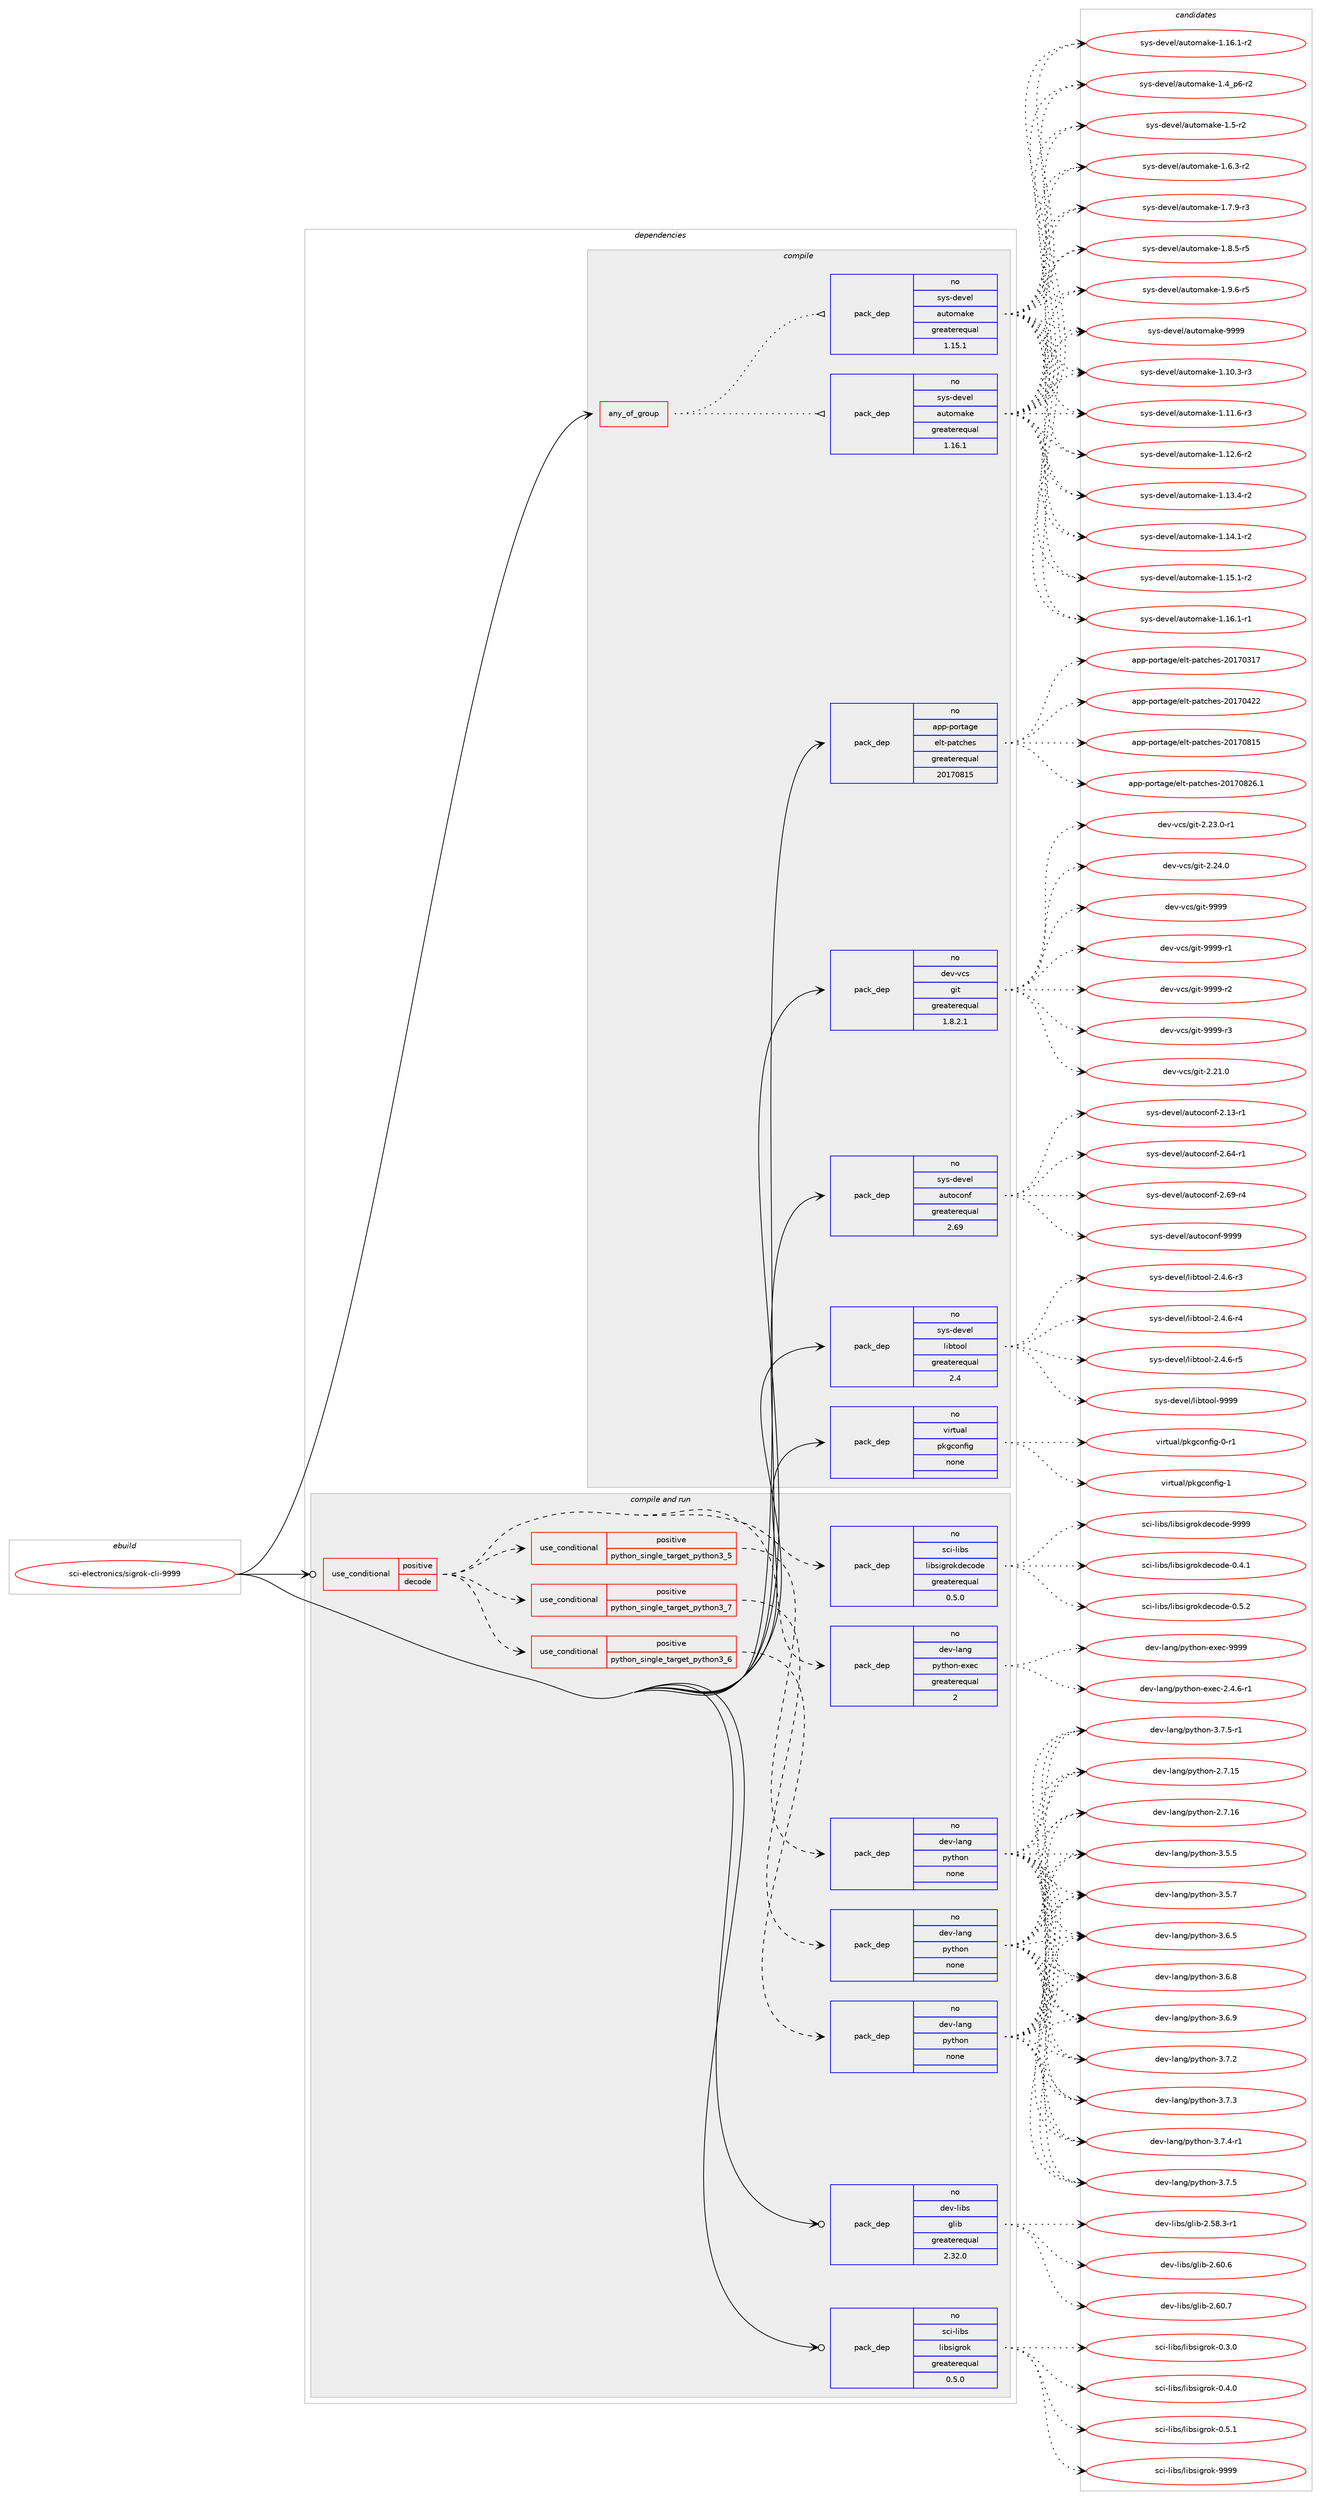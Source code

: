 digraph prolog {

# *************
# Graph options
# *************

newrank=true;
concentrate=true;
compound=true;
graph [rankdir=LR,fontname=Helvetica,fontsize=10,ranksep=1.5];#, ranksep=2.5, nodesep=0.2];
edge  [arrowhead=vee];
node  [fontname=Helvetica,fontsize=10];

# **********
# The ebuild
# **********

subgraph cluster_leftcol {
color=gray;
rank=same;
label=<<i>ebuild</i>>;
id [label="sci-electronics/sigrok-cli-9999", color=red, width=4, href="../sci-electronics/sigrok-cli-9999.svg"];
}

# ****************
# The dependencies
# ****************

subgraph cluster_midcol {
color=gray;
label=<<i>dependencies</i>>;
subgraph cluster_compile {
fillcolor="#eeeeee";
style=filled;
label=<<i>compile</i>>;
subgraph any14562 {
dependency853641 [label=<<TABLE BORDER="0" CELLBORDER="1" CELLSPACING="0" CELLPADDING="4"><TR><TD CELLPADDING="10">any_of_group</TD></TR></TABLE>>, shape=none, color=red];subgraph pack631295 {
dependency853642 [label=<<TABLE BORDER="0" CELLBORDER="1" CELLSPACING="0" CELLPADDING="4" WIDTH="220"><TR><TD ROWSPAN="6" CELLPADDING="30">pack_dep</TD></TR><TR><TD WIDTH="110">no</TD></TR><TR><TD>sys-devel</TD></TR><TR><TD>automake</TD></TR><TR><TD>greaterequal</TD></TR><TR><TD>1.16.1</TD></TR></TABLE>>, shape=none, color=blue];
}
dependency853641:e -> dependency853642:w [weight=20,style="dotted",arrowhead="oinv"];
subgraph pack631296 {
dependency853643 [label=<<TABLE BORDER="0" CELLBORDER="1" CELLSPACING="0" CELLPADDING="4" WIDTH="220"><TR><TD ROWSPAN="6" CELLPADDING="30">pack_dep</TD></TR><TR><TD WIDTH="110">no</TD></TR><TR><TD>sys-devel</TD></TR><TR><TD>automake</TD></TR><TR><TD>greaterequal</TD></TR><TR><TD>1.15.1</TD></TR></TABLE>>, shape=none, color=blue];
}
dependency853641:e -> dependency853643:w [weight=20,style="dotted",arrowhead="oinv"];
}
id:e -> dependency853641:w [weight=20,style="solid",arrowhead="vee"];
subgraph pack631297 {
dependency853644 [label=<<TABLE BORDER="0" CELLBORDER="1" CELLSPACING="0" CELLPADDING="4" WIDTH="220"><TR><TD ROWSPAN="6" CELLPADDING="30">pack_dep</TD></TR><TR><TD WIDTH="110">no</TD></TR><TR><TD>app-portage</TD></TR><TR><TD>elt-patches</TD></TR><TR><TD>greaterequal</TD></TR><TR><TD>20170815</TD></TR></TABLE>>, shape=none, color=blue];
}
id:e -> dependency853644:w [weight=20,style="solid",arrowhead="vee"];
subgraph pack631298 {
dependency853645 [label=<<TABLE BORDER="0" CELLBORDER="1" CELLSPACING="0" CELLPADDING="4" WIDTH="220"><TR><TD ROWSPAN="6" CELLPADDING="30">pack_dep</TD></TR><TR><TD WIDTH="110">no</TD></TR><TR><TD>dev-vcs</TD></TR><TR><TD>git</TD></TR><TR><TD>greaterequal</TD></TR><TR><TD>1.8.2.1</TD></TR></TABLE>>, shape=none, color=blue];
}
id:e -> dependency853645:w [weight=20,style="solid",arrowhead="vee"];
subgraph pack631299 {
dependency853646 [label=<<TABLE BORDER="0" CELLBORDER="1" CELLSPACING="0" CELLPADDING="4" WIDTH="220"><TR><TD ROWSPAN="6" CELLPADDING="30">pack_dep</TD></TR><TR><TD WIDTH="110">no</TD></TR><TR><TD>sys-devel</TD></TR><TR><TD>autoconf</TD></TR><TR><TD>greaterequal</TD></TR><TR><TD>2.69</TD></TR></TABLE>>, shape=none, color=blue];
}
id:e -> dependency853646:w [weight=20,style="solid",arrowhead="vee"];
subgraph pack631300 {
dependency853647 [label=<<TABLE BORDER="0" CELLBORDER="1" CELLSPACING="0" CELLPADDING="4" WIDTH="220"><TR><TD ROWSPAN="6" CELLPADDING="30">pack_dep</TD></TR><TR><TD WIDTH="110">no</TD></TR><TR><TD>sys-devel</TD></TR><TR><TD>libtool</TD></TR><TR><TD>greaterequal</TD></TR><TR><TD>2.4</TD></TR></TABLE>>, shape=none, color=blue];
}
id:e -> dependency853647:w [weight=20,style="solid",arrowhead="vee"];
subgraph pack631301 {
dependency853648 [label=<<TABLE BORDER="0" CELLBORDER="1" CELLSPACING="0" CELLPADDING="4" WIDTH="220"><TR><TD ROWSPAN="6" CELLPADDING="30">pack_dep</TD></TR><TR><TD WIDTH="110">no</TD></TR><TR><TD>virtual</TD></TR><TR><TD>pkgconfig</TD></TR><TR><TD>none</TD></TR><TR><TD></TD></TR></TABLE>>, shape=none, color=blue];
}
id:e -> dependency853648:w [weight=20,style="solid",arrowhead="vee"];
}
subgraph cluster_compileandrun {
fillcolor="#eeeeee";
style=filled;
label=<<i>compile and run</i>>;
subgraph cond207275 {
dependency853649 [label=<<TABLE BORDER="0" CELLBORDER="1" CELLSPACING="0" CELLPADDING="4"><TR><TD ROWSPAN="3" CELLPADDING="10">use_conditional</TD></TR><TR><TD>positive</TD></TR><TR><TD>decode</TD></TR></TABLE>>, shape=none, color=red];
subgraph pack631302 {
dependency853650 [label=<<TABLE BORDER="0" CELLBORDER="1" CELLSPACING="0" CELLPADDING="4" WIDTH="220"><TR><TD ROWSPAN="6" CELLPADDING="30">pack_dep</TD></TR><TR><TD WIDTH="110">no</TD></TR><TR><TD>sci-libs</TD></TR><TR><TD>libsigrokdecode</TD></TR><TR><TD>greaterequal</TD></TR><TR><TD>0.5.0</TD></TR></TABLE>>, shape=none, color=blue];
}
dependency853649:e -> dependency853650:w [weight=20,style="dashed",arrowhead="vee"];
subgraph cond207276 {
dependency853651 [label=<<TABLE BORDER="0" CELLBORDER="1" CELLSPACING="0" CELLPADDING="4"><TR><TD ROWSPAN="3" CELLPADDING="10">use_conditional</TD></TR><TR><TD>positive</TD></TR><TR><TD>python_single_target_python3_5</TD></TR></TABLE>>, shape=none, color=red];
subgraph pack631303 {
dependency853652 [label=<<TABLE BORDER="0" CELLBORDER="1" CELLSPACING="0" CELLPADDING="4" WIDTH="220"><TR><TD ROWSPAN="6" CELLPADDING="30">pack_dep</TD></TR><TR><TD WIDTH="110">no</TD></TR><TR><TD>dev-lang</TD></TR><TR><TD>python</TD></TR><TR><TD>none</TD></TR><TR><TD></TD></TR></TABLE>>, shape=none, color=blue];
}
dependency853651:e -> dependency853652:w [weight=20,style="dashed",arrowhead="vee"];
}
dependency853649:e -> dependency853651:w [weight=20,style="dashed",arrowhead="vee"];
subgraph cond207277 {
dependency853653 [label=<<TABLE BORDER="0" CELLBORDER="1" CELLSPACING="0" CELLPADDING="4"><TR><TD ROWSPAN="3" CELLPADDING="10">use_conditional</TD></TR><TR><TD>positive</TD></TR><TR><TD>python_single_target_python3_6</TD></TR></TABLE>>, shape=none, color=red];
subgraph pack631304 {
dependency853654 [label=<<TABLE BORDER="0" CELLBORDER="1" CELLSPACING="0" CELLPADDING="4" WIDTH="220"><TR><TD ROWSPAN="6" CELLPADDING="30">pack_dep</TD></TR><TR><TD WIDTH="110">no</TD></TR><TR><TD>dev-lang</TD></TR><TR><TD>python</TD></TR><TR><TD>none</TD></TR><TR><TD></TD></TR></TABLE>>, shape=none, color=blue];
}
dependency853653:e -> dependency853654:w [weight=20,style="dashed",arrowhead="vee"];
}
dependency853649:e -> dependency853653:w [weight=20,style="dashed",arrowhead="vee"];
subgraph cond207278 {
dependency853655 [label=<<TABLE BORDER="0" CELLBORDER="1" CELLSPACING="0" CELLPADDING="4"><TR><TD ROWSPAN="3" CELLPADDING="10">use_conditional</TD></TR><TR><TD>positive</TD></TR><TR><TD>python_single_target_python3_7</TD></TR></TABLE>>, shape=none, color=red];
subgraph pack631305 {
dependency853656 [label=<<TABLE BORDER="0" CELLBORDER="1" CELLSPACING="0" CELLPADDING="4" WIDTH="220"><TR><TD ROWSPAN="6" CELLPADDING="30">pack_dep</TD></TR><TR><TD WIDTH="110">no</TD></TR><TR><TD>dev-lang</TD></TR><TR><TD>python</TD></TR><TR><TD>none</TD></TR><TR><TD></TD></TR></TABLE>>, shape=none, color=blue];
}
dependency853655:e -> dependency853656:w [weight=20,style="dashed",arrowhead="vee"];
}
dependency853649:e -> dependency853655:w [weight=20,style="dashed",arrowhead="vee"];
subgraph pack631306 {
dependency853657 [label=<<TABLE BORDER="0" CELLBORDER="1" CELLSPACING="0" CELLPADDING="4" WIDTH="220"><TR><TD ROWSPAN="6" CELLPADDING="30">pack_dep</TD></TR><TR><TD WIDTH="110">no</TD></TR><TR><TD>dev-lang</TD></TR><TR><TD>python-exec</TD></TR><TR><TD>greaterequal</TD></TR><TR><TD>2</TD></TR></TABLE>>, shape=none, color=blue];
}
dependency853649:e -> dependency853657:w [weight=20,style="dashed",arrowhead="vee"];
}
id:e -> dependency853649:w [weight=20,style="solid",arrowhead="odotvee"];
subgraph pack631307 {
dependency853658 [label=<<TABLE BORDER="0" CELLBORDER="1" CELLSPACING="0" CELLPADDING="4" WIDTH="220"><TR><TD ROWSPAN="6" CELLPADDING="30">pack_dep</TD></TR><TR><TD WIDTH="110">no</TD></TR><TR><TD>dev-libs</TD></TR><TR><TD>glib</TD></TR><TR><TD>greaterequal</TD></TR><TR><TD>2.32.0</TD></TR></TABLE>>, shape=none, color=blue];
}
id:e -> dependency853658:w [weight=20,style="solid",arrowhead="odotvee"];
subgraph pack631308 {
dependency853659 [label=<<TABLE BORDER="0" CELLBORDER="1" CELLSPACING="0" CELLPADDING="4" WIDTH="220"><TR><TD ROWSPAN="6" CELLPADDING="30">pack_dep</TD></TR><TR><TD WIDTH="110">no</TD></TR><TR><TD>sci-libs</TD></TR><TR><TD>libsigrok</TD></TR><TR><TD>greaterequal</TD></TR><TR><TD>0.5.0</TD></TR></TABLE>>, shape=none, color=blue];
}
id:e -> dependency853659:w [weight=20,style="solid",arrowhead="odotvee"];
}
subgraph cluster_run {
fillcolor="#eeeeee";
style=filled;
label=<<i>run</i>>;
}
}

# **************
# The candidates
# **************

subgraph cluster_choices {
rank=same;
color=gray;
label=<<i>candidates</i>>;

subgraph choice631295 {
color=black;
nodesep=1;
choice11512111545100101118101108479711711611110997107101454946494846514511451 [label="sys-devel/automake-1.10.3-r3", color=red, width=4,href="../sys-devel/automake-1.10.3-r3.svg"];
choice11512111545100101118101108479711711611110997107101454946494946544511451 [label="sys-devel/automake-1.11.6-r3", color=red, width=4,href="../sys-devel/automake-1.11.6-r3.svg"];
choice11512111545100101118101108479711711611110997107101454946495046544511450 [label="sys-devel/automake-1.12.6-r2", color=red, width=4,href="../sys-devel/automake-1.12.6-r2.svg"];
choice11512111545100101118101108479711711611110997107101454946495146524511450 [label="sys-devel/automake-1.13.4-r2", color=red, width=4,href="../sys-devel/automake-1.13.4-r2.svg"];
choice11512111545100101118101108479711711611110997107101454946495246494511450 [label="sys-devel/automake-1.14.1-r2", color=red, width=4,href="../sys-devel/automake-1.14.1-r2.svg"];
choice11512111545100101118101108479711711611110997107101454946495346494511450 [label="sys-devel/automake-1.15.1-r2", color=red, width=4,href="../sys-devel/automake-1.15.1-r2.svg"];
choice11512111545100101118101108479711711611110997107101454946495446494511449 [label="sys-devel/automake-1.16.1-r1", color=red, width=4,href="../sys-devel/automake-1.16.1-r1.svg"];
choice11512111545100101118101108479711711611110997107101454946495446494511450 [label="sys-devel/automake-1.16.1-r2", color=red, width=4,href="../sys-devel/automake-1.16.1-r2.svg"];
choice115121115451001011181011084797117116111109971071014549465295112544511450 [label="sys-devel/automake-1.4_p6-r2", color=red, width=4,href="../sys-devel/automake-1.4_p6-r2.svg"];
choice11512111545100101118101108479711711611110997107101454946534511450 [label="sys-devel/automake-1.5-r2", color=red, width=4,href="../sys-devel/automake-1.5-r2.svg"];
choice115121115451001011181011084797117116111109971071014549465446514511450 [label="sys-devel/automake-1.6.3-r2", color=red, width=4,href="../sys-devel/automake-1.6.3-r2.svg"];
choice115121115451001011181011084797117116111109971071014549465546574511451 [label="sys-devel/automake-1.7.9-r3", color=red, width=4,href="../sys-devel/automake-1.7.9-r3.svg"];
choice115121115451001011181011084797117116111109971071014549465646534511453 [label="sys-devel/automake-1.8.5-r5", color=red, width=4,href="../sys-devel/automake-1.8.5-r5.svg"];
choice115121115451001011181011084797117116111109971071014549465746544511453 [label="sys-devel/automake-1.9.6-r5", color=red, width=4,href="../sys-devel/automake-1.9.6-r5.svg"];
choice115121115451001011181011084797117116111109971071014557575757 [label="sys-devel/automake-9999", color=red, width=4,href="../sys-devel/automake-9999.svg"];
dependency853642:e -> choice11512111545100101118101108479711711611110997107101454946494846514511451:w [style=dotted,weight="100"];
dependency853642:e -> choice11512111545100101118101108479711711611110997107101454946494946544511451:w [style=dotted,weight="100"];
dependency853642:e -> choice11512111545100101118101108479711711611110997107101454946495046544511450:w [style=dotted,weight="100"];
dependency853642:e -> choice11512111545100101118101108479711711611110997107101454946495146524511450:w [style=dotted,weight="100"];
dependency853642:e -> choice11512111545100101118101108479711711611110997107101454946495246494511450:w [style=dotted,weight="100"];
dependency853642:e -> choice11512111545100101118101108479711711611110997107101454946495346494511450:w [style=dotted,weight="100"];
dependency853642:e -> choice11512111545100101118101108479711711611110997107101454946495446494511449:w [style=dotted,weight="100"];
dependency853642:e -> choice11512111545100101118101108479711711611110997107101454946495446494511450:w [style=dotted,weight="100"];
dependency853642:e -> choice115121115451001011181011084797117116111109971071014549465295112544511450:w [style=dotted,weight="100"];
dependency853642:e -> choice11512111545100101118101108479711711611110997107101454946534511450:w [style=dotted,weight="100"];
dependency853642:e -> choice115121115451001011181011084797117116111109971071014549465446514511450:w [style=dotted,weight="100"];
dependency853642:e -> choice115121115451001011181011084797117116111109971071014549465546574511451:w [style=dotted,weight="100"];
dependency853642:e -> choice115121115451001011181011084797117116111109971071014549465646534511453:w [style=dotted,weight="100"];
dependency853642:e -> choice115121115451001011181011084797117116111109971071014549465746544511453:w [style=dotted,weight="100"];
dependency853642:e -> choice115121115451001011181011084797117116111109971071014557575757:w [style=dotted,weight="100"];
}
subgraph choice631296 {
color=black;
nodesep=1;
choice11512111545100101118101108479711711611110997107101454946494846514511451 [label="sys-devel/automake-1.10.3-r3", color=red, width=4,href="../sys-devel/automake-1.10.3-r3.svg"];
choice11512111545100101118101108479711711611110997107101454946494946544511451 [label="sys-devel/automake-1.11.6-r3", color=red, width=4,href="../sys-devel/automake-1.11.6-r3.svg"];
choice11512111545100101118101108479711711611110997107101454946495046544511450 [label="sys-devel/automake-1.12.6-r2", color=red, width=4,href="../sys-devel/automake-1.12.6-r2.svg"];
choice11512111545100101118101108479711711611110997107101454946495146524511450 [label="sys-devel/automake-1.13.4-r2", color=red, width=4,href="../sys-devel/automake-1.13.4-r2.svg"];
choice11512111545100101118101108479711711611110997107101454946495246494511450 [label="sys-devel/automake-1.14.1-r2", color=red, width=4,href="../sys-devel/automake-1.14.1-r2.svg"];
choice11512111545100101118101108479711711611110997107101454946495346494511450 [label="sys-devel/automake-1.15.1-r2", color=red, width=4,href="../sys-devel/automake-1.15.1-r2.svg"];
choice11512111545100101118101108479711711611110997107101454946495446494511449 [label="sys-devel/automake-1.16.1-r1", color=red, width=4,href="../sys-devel/automake-1.16.1-r1.svg"];
choice11512111545100101118101108479711711611110997107101454946495446494511450 [label="sys-devel/automake-1.16.1-r2", color=red, width=4,href="../sys-devel/automake-1.16.1-r2.svg"];
choice115121115451001011181011084797117116111109971071014549465295112544511450 [label="sys-devel/automake-1.4_p6-r2", color=red, width=4,href="../sys-devel/automake-1.4_p6-r2.svg"];
choice11512111545100101118101108479711711611110997107101454946534511450 [label="sys-devel/automake-1.5-r2", color=red, width=4,href="../sys-devel/automake-1.5-r2.svg"];
choice115121115451001011181011084797117116111109971071014549465446514511450 [label="sys-devel/automake-1.6.3-r2", color=red, width=4,href="../sys-devel/automake-1.6.3-r2.svg"];
choice115121115451001011181011084797117116111109971071014549465546574511451 [label="sys-devel/automake-1.7.9-r3", color=red, width=4,href="../sys-devel/automake-1.7.9-r3.svg"];
choice115121115451001011181011084797117116111109971071014549465646534511453 [label="sys-devel/automake-1.8.5-r5", color=red, width=4,href="../sys-devel/automake-1.8.5-r5.svg"];
choice115121115451001011181011084797117116111109971071014549465746544511453 [label="sys-devel/automake-1.9.6-r5", color=red, width=4,href="../sys-devel/automake-1.9.6-r5.svg"];
choice115121115451001011181011084797117116111109971071014557575757 [label="sys-devel/automake-9999", color=red, width=4,href="../sys-devel/automake-9999.svg"];
dependency853643:e -> choice11512111545100101118101108479711711611110997107101454946494846514511451:w [style=dotted,weight="100"];
dependency853643:e -> choice11512111545100101118101108479711711611110997107101454946494946544511451:w [style=dotted,weight="100"];
dependency853643:e -> choice11512111545100101118101108479711711611110997107101454946495046544511450:w [style=dotted,weight="100"];
dependency853643:e -> choice11512111545100101118101108479711711611110997107101454946495146524511450:w [style=dotted,weight="100"];
dependency853643:e -> choice11512111545100101118101108479711711611110997107101454946495246494511450:w [style=dotted,weight="100"];
dependency853643:e -> choice11512111545100101118101108479711711611110997107101454946495346494511450:w [style=dotted,weight="100"];
dependency853643:e -> choice11512111545100101118101108479711711611110997107101454946495446494511449:w [style=dotted,weight="100"];
dependency853643:e -> choice11512111545100101118101108479711711611110997107101454946495446494511450:w [style=dotted,weight="100"];
dependency853643:e -> choice115121115451001011181011084797117116111109971071014549465295112544511450:w [style=dotted,weight="100"];
dependency853643:e -> choice11512111545100101118101108479711711611110997107101454946534511450:w [style=dotted,weight="100"];
dependency853643:e -> choice115121115451001011181011084797117116111109971071014549465446514511450:w [style=dotted,weight="100"];
dependency853643:e -> choice115121115451001011181011084797117116111109971071014549465546574511451:w [style=dotted,weight="100"];
dependency853643:e -> choice115121115451001011181011084797117116111109971071014549465646534511453:w [style=dotted,weight="100"];
dependency853643:e -> choice115121115451001011181011084797117116111109971071014549465746544511453:w [style=dotted,weight="100"];
dependency853643:e -> choice115121115451001011181011084797117116111109971071014557575757:w [style=dotted,weight="100"];
}
subgraph choice631297 {
color=black;
nodesep=1;
choice97112112451121111141169710310147101108116451129711699104101115455048495548514955 [label="app-portage/elt-patches-20170317", color=red, width=4,href="../app-portage/elt-patches-20170317.svg"];
choice97112112451121111141169710310147101108116451129711699104101115455048495548525050 [label="app-portage/elt-patches-20170422", color=red, width=4,href="../app-portage/elt-patches-20170422.svg"];
choice97112112451121111141169710310147101108116451129711699104101115455048495548564953 [label="app-portage/elt-patches-20170815", color=red, width=4,href="../app-portage/elt-patches-20170815.svg"];
choice971121124511211111411697103101471011081164511297116991041011154550484955485650544649 [label="app-portage/elt-patches-20170826.1", color=red, width=4,href="../app-portage/elt-patches-20170826.1.svg"];
dependency853644:e -> choice97112112451121111141169710310147101108116451129711699104101115455048495548514955:w [style=dotted,weight="100"];
dependency853644:e -> choice97112112451121111141169710310147101108116451129711699104101115455048495548525050:w [style=dotted,weight="100"];
dependency853644:e -> choice97112112451121111141169710310147101108116451129711699104101115455048495548564953:w [style=dotted,weight="100"];
dependency853644:e -> choice971121124511211111411697103101471011081164511297116991041011154550484955485650544649:w [style=dotted,weight="100"];
}
subgraph choice631298 {
color=black;
nodesep=1;
choice10010111845118991154710310511645504650494648 [label="dev-vcs/git-2.21.0", color=red, width=4,href="../dev-vcs/git-2.21.0.svg"];
choice100101118451189911547103105116455046505146484511449 [label="dev-vcs/git-2.23.0-r1", color=red, width=4,href="../dev-vcs/git-2.23.0-r1.svg"];
choice10010111845118991154710310511645504650524648 [label="dev-vcs/git-2.24.0", color=red, width=4,href="../dev-vcs/git-2.24.0.svg"];
choice1001011184511899115471031051164557575757 [label="dev-vcs/git-9999", color=red, width=4,href="../dev-vcs/git-9999.svg"];
choice10010111845118991154710310511645575757574511449 [label="dev-vcs/git-9999-r1", color=red, width=4,href="../dev-vcs/git-9999-r1.svg"];
choice10010111845118991154710310511645575757574511450 [label="dev-vcs/git-9999-r2", color=red, width=4,href="../dev-vcs/git-9999-r2.svg"];
choice10010111845118991154710310511645575757574511451 [label="dev-vcs/git-9999-r3", color=red, width=4,href="../dev-vcs/git-9999-r3.svg"];
dependency853645:e -> choice10010111845118991154710310511645504650494648:w [style=dotted,weight="100"];
dependency853645:e -> choice100101118451189911547103105116455046505146484511449:w [style=dotted,weight="100"];
dependency853645:e -> choice10010111845118991154710310511645504650524648:w [style=dotted,weight="100"];
dependency853645:e -> choice1001011184511899115471031051164557575757:w [style=dotted,weight="100"];
dependency853645:e -> choice10010111845118991154710310511645575757574511449:w [style=dotted,weight="100"];
dependency853645:e -> choice10010111845118991154710310511645575757574511450:w [style=dotted,weight="100"];
dependency853645:e -> choice10010111845118991154710310511645575757574511451:w [style=dotted,weight="100"];
}
subgraph choice631299 {
color=black;
nodesep=1;
choice1151211154510010111810110847971171161119911111010245504649514511449 [label="sys-devel/autoconf-2.13-r1", color=red, width=4,href="../sys-devel/autoconf-2.13-r1.svg"];
choice1151211154510010111810110847971171161119911111010245504654524511449 [label="sys-devel/autoconf-2.64-r1", color=red, width=4,href="../sys-devel/autoconf-2.64-r1.svg"];
choice1151211154510010111810110847971171161119911111010245504654574511452 [label="sys-devel/autoconf-2.69-r4", color=red, width=4,href="../sys-devel/autoconf-2.69-r4.svg"];
choice115121115451001011181011084797117116111991111101024557575757 [label="sys-devel/autoconf-9999", color=red, width=4,href="../sys-devel/autoconf-9999.svg"];
dependency853646:e -> choice1151211154510010111810110847971171161119911111010245504649514511449:w [style=dotted,weight="100"];
dependency853646:e -> choice1151211154510010111810110847971171161119911111010245504654524511449:w [style=dotted,weight="100"];
dependency853646:e -> choice1151211154510010111810110847971171161119911111010245504654574511452:w [style=dotted,weight="100"];
dependency853646:e -> choice115121115451001011181011084797117116111991111101024557575757:w [style=dotted,weight="100"];
}
subgraph choice631300 {
color=black;
nodesep=1;
choice1151211154510010111810110847108105981161111111084550465246544511451 [label="sys-devel/libtool-2.4.6-r3", color=red, width=4,href="../sys-devel/libtool-2.4.6-r3.svg"];
choice1151211154510010111810110847108105981161111111084550465246544511452 [label="sys-devel/libtool-2.4.6-r4", color=red, width=4,href="../sys-devel/libtool-2.4.6-r4.svg"];
choice1151211154510010111810110847108105981161111111084550465246544511453 [label="sys-devel/libtool-2.4.6-r5", color=red, width=4,href="../sys-devel/libtool-2.4.6-r5.svg"];
choice1151211154510010111810110847108105981161111111084557575757 [label="sys-devel/libtool-9999", color=red, width=4,href="../sys-devel/libtool-9999.svg"];
dependency853647:e -> choice1151211154510010111810110847108105981161111111084550465246544511451:w [style=dotted,weight="100"];
dependency853647:e -> choice1151211154510010111810110847108105981161111111084550465246544511452:w [style=dotted,weight="100"];
dependency853647:e -> choice1151211154510010111810110847108105981161111111084550465246544511453:w [style=dotted,weight="100"];
dependency853647:e -> choice1151211154510010111810110847108105981161111111084557575757:w [style=dotted,weight="100"];
}
subgraph choice631301 {
color=black;
nodesep=1;
choice11810511411611797108471121071039911111010210510345484511449 [label="virtual/pkgconfig-0-r1", color=red, width=4,href="../virtual/pkgconfig-0-r1.svg"];
choice1181051141161179710847112107103991111101021051034549 [label="virtual/pkgconfig-1", color=red, width=4,href="../virtual/pkgconfig-1.svg"];
dependency853648:e -> choice11810511411611797108471121071039911111010210510345484511449:w [style=dotted,weight="100"];
dependency853648:e -> choice1181051141161179710847112107103991111101021051034549:w [style=dotted,weight="100"];
}
subgraph choice631302 {
color=black;
nodesep=1;
choice115991054510810598115471081059811510510311411110710010199111100101454846524649 [label="sci-libs/libsigrokdecode-0.4.1", color=red, width=4,href="../sci-libs/libsigrokdecode-0.4.1.svg"];
choice115991054510810598115471081059811510510311411110710010199111100101454846534650 [label="sci-libs/libsigrokdecode-0.5.2", color=red, width=4,href="../sci-libs/libsigrokdecode-0.5.2.svg"];
choice1159910545108105981154710810598115105103114111107100101991111001014557575757 [label="sci-libs/libsigrokdecode-9999", color=red, width=4,href="../sci-libs/libsigrokdecode-9999.svg"];
dependency853650:e -> choice115991054510810598115471081059811510510311411110710010199111100101454846524649:w [style=dotted,weight="100"];
dependency853650:e -> choice115991054510810598115471081059811510510311411110710010199111100101454846534650:w [style=dotted,weight="100"];
dependency853650:e -> choice1159910545108105981154710810598115105103114111107100101991111001014557575757:w [style=dotted,weight="100"];
}
subgraph choice631303 {
color=black;
nodesep=1;
choice10010111845108971101034711212111610411111045504655464953 [label="dev-lang/python-2.7.15", color=red, width=4,href="../dev-lang/python-2.7.15.svg"];
choice10010111845108971101034711212111610411111045504655464954 [label="dev-lang/python-2.7.16", color=red, width=4,href="../dev-lang/python-2.7.16.svg"];
choice100101118451089711010347112121116104111110455146534653 [label="dev-lang/python-3.5.5", color=red, width=4,href="../dev-lang/python-3.5.5.svg"];
choice100101118451089711010347112121116104111110455146534655 [label="dev-lang/python-3.5.7", color=red, width=4,href="../dev-lang/python-3.5.7.svg"];
choice100101118451089711010347112121116104111110455146544653 [label="dev-lang/python-3.6.5", color=red, width=4,href="../dev-lang/python-3.6.5.svg"];
choice100101118451089711010347112121116104111110455146544656 [label="dev-lang/python-3.6.8", color=red, width=4,href="../dev-lang/python-3.6.8.svg"];
choice100101118451089711010347112121116104111110455146544657 [label="dev-lang/python-3.6.9", color=red, width=4,href="../dev-lang/python-3.6.9.svg"];
choice100101118451089711010347112121116104111110455146554650 [label="dev-lang/python-3.7.2", color=red, width=4,href="../dev-lang/python-3.7.2.svg"];
choice100101118451089711010347112121116104111110455146554651 [label="dev-lang/python-3.7.3", color=red, width=4,href="../dev-lang/python-3.7.3.svg"];
choice1001011184510897110103471121211161041111104551465546524511449 [label="dev-lang/python-3.7.4-r1", color=red, width=4,href="../dev-lang/python-3.7.4-r1.svg"];
choice100101118451089711010347112121116104111110455146554653 [label="dev-lang/python-3.7.5", color=red, width=4,href="../dev-lang/python-3.7.5.svg"];
choice1001011184510897110103471121211161041111104551465546534511449 [label="dev-lang/python-3.7.5-r1", color=red, width=4,href="../dev-lang/python-3.7.5-r1.svg"];
dependency853652:e -> choice10010111845108971101034711212111610411111045504655464953:w [style=dotted,weight="100"];
dependency853652:e -> choice10010111845108971101034711212111610411111045504655464954:w [style=dotted,weight="100"];
dependency853652:e -> choice100101118451089711010347112121116104111110455146534653:w [style=dotted,weight="100"];
dependency853652:e -> choice100101118451089711010347112121116104111110455146534655:w [style=dotted,weight="100"];
dependency853652:e -> choice100101118451089711010347112121116104111110455146544653:w [style=dotted,weight="100"];
dependency853652:e -> choice100101118451089711010347112121116104111110455146544656:w [style=dotted,weight="100"];
dependency853652:e -> choice100101118451089711010347112121116104111110455146544657:w [style=dotted,weight="100"];
dependency853652:e -> choice100101118451089711010347112121116104111110455146554650:w [style=dotted,weight="100"];
dependency853652:e -> choice100101118451089711010347112121116104111110455146554651:w [style=dotted,weight="100"];
dependency853652:e -> choice1001011184510897110103471121211161041111104551465546524511449:w [style=dotted,weight="100"];
dependency853652:e -> choice100101118451089711010347112121116104111110455146554653:w [style=dotted,weight="100"];
dependency853652:e -> choice1001011184510897110103471121211161041111104551465546534511449:w [style=dotted,weight="100"];
}
subgraph choice631304 {
color=black;
nodesep=1;
choice10010111845108971101034711212111610411111045504655464953 [label="dev-lang/python-2.7.15", color=red, width=4,href="../dev-lang/python-2.7.15.svg"];
choice10010111845108971101034711212111610411111045504655464954 [label="dev-lang/python-2.7.16", color=red, width=4,href="../dev-lang/python-2.7.16.svg"];
choice100101118451089711010347112121116104111110455146534653 [label="dev-lang/python-3.5.5", color=red, width=4,href="../dev-lang/python-3.5.5.svg"];
choice100101118451089711010347112121116104111110455146534655 [label="dev-lang/python-3.5.7", color=red, width=4,href="../dev-lang/python-3.5.7.svg"];
choice100101118451089711010347112121116104111110455146544653 [label="dev-lang/python-3.6.5", color=red, width=4,href="../dev-lang/python-3.6.5.svg"];
choice100101118451089711010347112121116104111110455146544656 [label="dev-lang/python-3.6.8", color=red, width=4,href="../dev-lang/python-3.6.8.svg"];
choice100101118451089711010347112121116104111110455146544657 [label="dev-lang/python-3.6.9", color=red, width=4,href="../dev-lang/python-3.6.9.svg"];
choice100101118451089711010347112121116104111110455146554650 [label="dev-lang/python-3.7.2", color=red, width=4,href="../dev-lang/python-3.7.2.svg"];
choice100101118451089711010347112121116104111110455146554651 [label="dev-lang/python-3.7.3", color=red, width=4,href="../dev-lang/python-3.7.3.svg"];
choice1001011184510897110103471121211161041111104551465546524511449 [label="dev-lang/python-3.7.4-r1", color=red, width=4,href="../dev-lang/python-3.7.4-r1.svg"];
choice100101118451089711010347112121116104111110455146554653 [label="dev-lang/python-3.7.5", color=red, width=4,href="../dev-lang/python-3.7.5.svg"];
choice1001011184510897110103471121211161041111104551465546534511449 [label="dev-lang/python-3.7.5-r1", color=red, width=4,href="../dev-lang/python-3.7.5-r1.svg"];
dependency853654:e -> choice10010111845108971101034711212111610411111045504655464953:w [style=dotted,weight="100"];
dependency853654:e -> choice10010111845108971101034711212111610411111045504655464954:w [style=dotted,weight="100"];
dependency853654:e -> choice100101118451089711010347112121116104111110455146534653:w [style=dotted,weight="100"];
dependency853654:e -> choice100101118451089711010347112121116104111110455146534655:w [style=dotted,weight="100"];
dependency853654:e -> choice100101118451089711010347112121116104111110455146544653:w [style=dotted,weight="100"];
dependency853654:e -> choice100101118451089711010347112121116104111110455146544656:w [style=dotted,weight="100"];
dependency853654:e -> choice100101118451089711010347112121116104111110455146544657:w [style=dotted,weight="100"];
dependency853654:e -> choice100101118451089711010347112121116104111110455146554650:w [style=dotted,weight="100"];
dependency853654:e -> choice100101118451089711010347112121116104111110455146554651:w [style=dotted,weight="100"];
dependency853654:e -> choice1001011184510897110103471121211161041111104551465546524511449:w [style=dotted,weight="100"];
dependency853654:e -> choice100101118451089711010347112121116104111110455146554653:w [style=dotted,weight="100"];
dependency853654:e -> choice1001011184510897110103471121211161041111104551465546534511449:w [style=dotted,weight="100"];
}
subgraph choice631305 {
color=black;
nodesep=1;
choice10010111845108971101034711212111610411111045504655464953 [label="dev-lang/python-2.7.15", color=red, width=4,href="../dev-lang/python-2.7.15.svg"];
choice10010111845108971101034711212111610411111045504655464954 [label="dev-lang/python-2.7.16", color=red, width=4,href="../dev-lang/python-2.7.16.svg"];
choice100101118451089711010347112121116104111110455146534653 [label="dev-lang/python-3.5.5", color=red, width=4,href="../dev-lang/python-3.5.5.svg"];
choice100101118451089711010347112121116104111110455146534655 [label="dev-lang/python-3.5.7", color=red, width=4,href="../dev-lang/python-3.5.7.svg"];
choice100101118451089711010347112121116104111110455146544653 [label="dev-lang/python-3.6.5", color=red, width=4,href="../dev-lang/python-3.6.5.svg"];
choice100101118451089711010347112121116104111110455146544656 [label="dev-lang/python-3.6.8", color=red, width=4,href="../dev-lang/python-3.6.8.svg"];
choice100101118451089711010347112121116104111110455146544657 [label="dev-lang/python-3.6.9", color=red, width=4,href="../dev-lang/python-3.6.9.svg"];
choice100101118451089711010347112121116104111110455146554650 [label="dev-lang/python-3.7.2", color=red, width=4,href="../dev-lang/python-3.7.2.svg"];
choice100101118451089711010347112121116104111110455146554651 [label="dev-lang/python-3.7.3", color=red, width=4,href="../dev-lang/python-3.7.3.svg"];
choice1001011184510897110103471121211161041111104551465546524511449 [label="dev-lang/python-3.7.4-r1", color=red, width=4,href="../dev-lang/python-3.7.4-r1.svg"];
choice100101118451089711010347112121116104111110455146554653 [label="dev-lang/python-3.7.5", color=red, width=4,href="../dev-lang/python-3.7.5.svg"];
choice1001011184510897110103471121211161041111104551465546534511449 [label="dev-lang/python-3.7.5-r1", color=red, width=4,href="../dev-lang/python-3.7.5-r1.svg"];
dependency853656:e -> choice10010111845108971101034711212111610411111045504655464953:w [style=dotted,weight="100"];
dependency853656:e -> choice10010111845108971101034711212111610411111045504655464954:w [style=dotted,weight="100"];
dependency853656:e -> choice100101118451089711010347112121116104111110455146534653:w [style=dotted,weight="100"];
dependency853656:e -> choice100101118451089711010347112121116104111110455146534655:w [style=dotted,weight="100"];
dependency853656:e -> choice100101118451089711010347112121116104111110455146544653:w [style=dotted,weight="100"];
dependency853656:e -> choice100101118451089711010347112121116104111110455146544656:w [style=dotted,weight="100"];
dependency853656:e -> choice100101118451089711010347112121116104111110455146544657:w [style=dotted,weight="100"];
dependency853656:e -> choice100101118451089711010347112121116104111110455146554650:w [style=dotted,weight="100"];
dependency853656:e -> choice100101118451089711010347112121116104111110455146554651:w [style=dotted,weight="100"];
dependency853656:e -> choice1001011184510897110103471121211161041111104551465546524511449:w [style=dotted,weight="100"];
dependency853656:e -> choice100101118451089711010347112121116104111110455146554653:w [style=dotted,weight="100"];
dependency853656:e -> choice1001011184510897110103471121211161041111104551465546534511449:w [style=dotted,weight="100"];
}
subgraph choice631306 {
color=black;
nodesep=1;
choice10010111845108971101034711212111610411111045101120101994550465246544511449 [label="dev-lang/python-exec-2.4.6-r1", color=red, width=4,href="../dev-lang/python-exec-2.4.6-r1.svg"];
choice10010111845108971101034711212111610411111045101120101994557575757 [label="dev-lang/python-exec-9999", color=red, width=4,href="../dev-lang/python-exec-9999.svg"];
dependency853657:e -> choice10010111845108971101034711212111610411111045101120101994550465246544511449:w [style=dotted,weight="100"];
dependency853657:e -> choice10010111845108971101034711212111610411111045101120101994557575757:w [style=dotted,weight="100"];
}
subgraph choice631307 {
color=black;
nodesep=1;
choice10010111845108105981154710310810598455046535646514511449 [label="dev-libs/glib-2.58.3-r1", color=red, width=4,href="../dev-libs/glib-2.58.3-r1.svg"];
choice1001011184510810598115471031081059845504654484654 [label="dev-libs/glib-2.60.6", color=red, width=4,href="../dev-libs/glib-2.60.6.svg"];
choice1001011184510810598115471031081059845504654484655 [label="dev-libs/glib-2.60.7", color=red, width=4,href="../dev-libs/glib-2.60.7.svg"];
dependency853658:e -> choice10010111845108105981154710310810598455046535646514511449:w [style=dotted,weight="100"];
dependency853658:e -> choice1001011184510810598115471031081059845504654484654:w [style=dotted,weight="100"];
dependency853658:e -> choice1001011184510810598115471031081059845504654484655:w [style=dotted,weight="100"];
}
subgraph choice631308 {
color=black;
nodesep=1;
choice1159910545108105981154710810598115105103114111107454846514648 [label="sci-libs/libsigrok-0.3.0", color=red, width=4,href="../sci-libs/libsigrok-0.3.0.svg"];
choice1159910545108105981154710810598115105103114111107454846524648 [label="sci-libs/libsigrok-0.4.0", color=red, width=4,href="../sci-libs/libsigrok-0.4.0.svg"];
choice1159910545108105981154710810598115105103114111107454846534649 [label="sci-libs/libsigrok-0.5.1", color=red, width=4,href="../sci-libs/libsigrok-0.5.1.svg"];
choice11599105451081059811547108105981151051031141111074557575757 [label="sci-libs/libsigrok-9999", color=red, width=4,href="../sci-libs/libsigrok-9999.svg"];
dependency853659:e -> choice1159910545108105981154710810598115105103114111107454846514648:w [style=dotted,weight="100"];
dependency853659:e -> choice1159910545108105981154710810598115105103114111107454846524648:w [style=dotted,weight="100"];
dependency853659:e -> choice1159910545108105981154710810598115105103114111107454846534649:w [style=dotted,weight="100"];
dependency853659:e -> choice11599105451081059811547108105981151051031141111074557575757:w [style=dotted,weight="100"];
}
}

}
